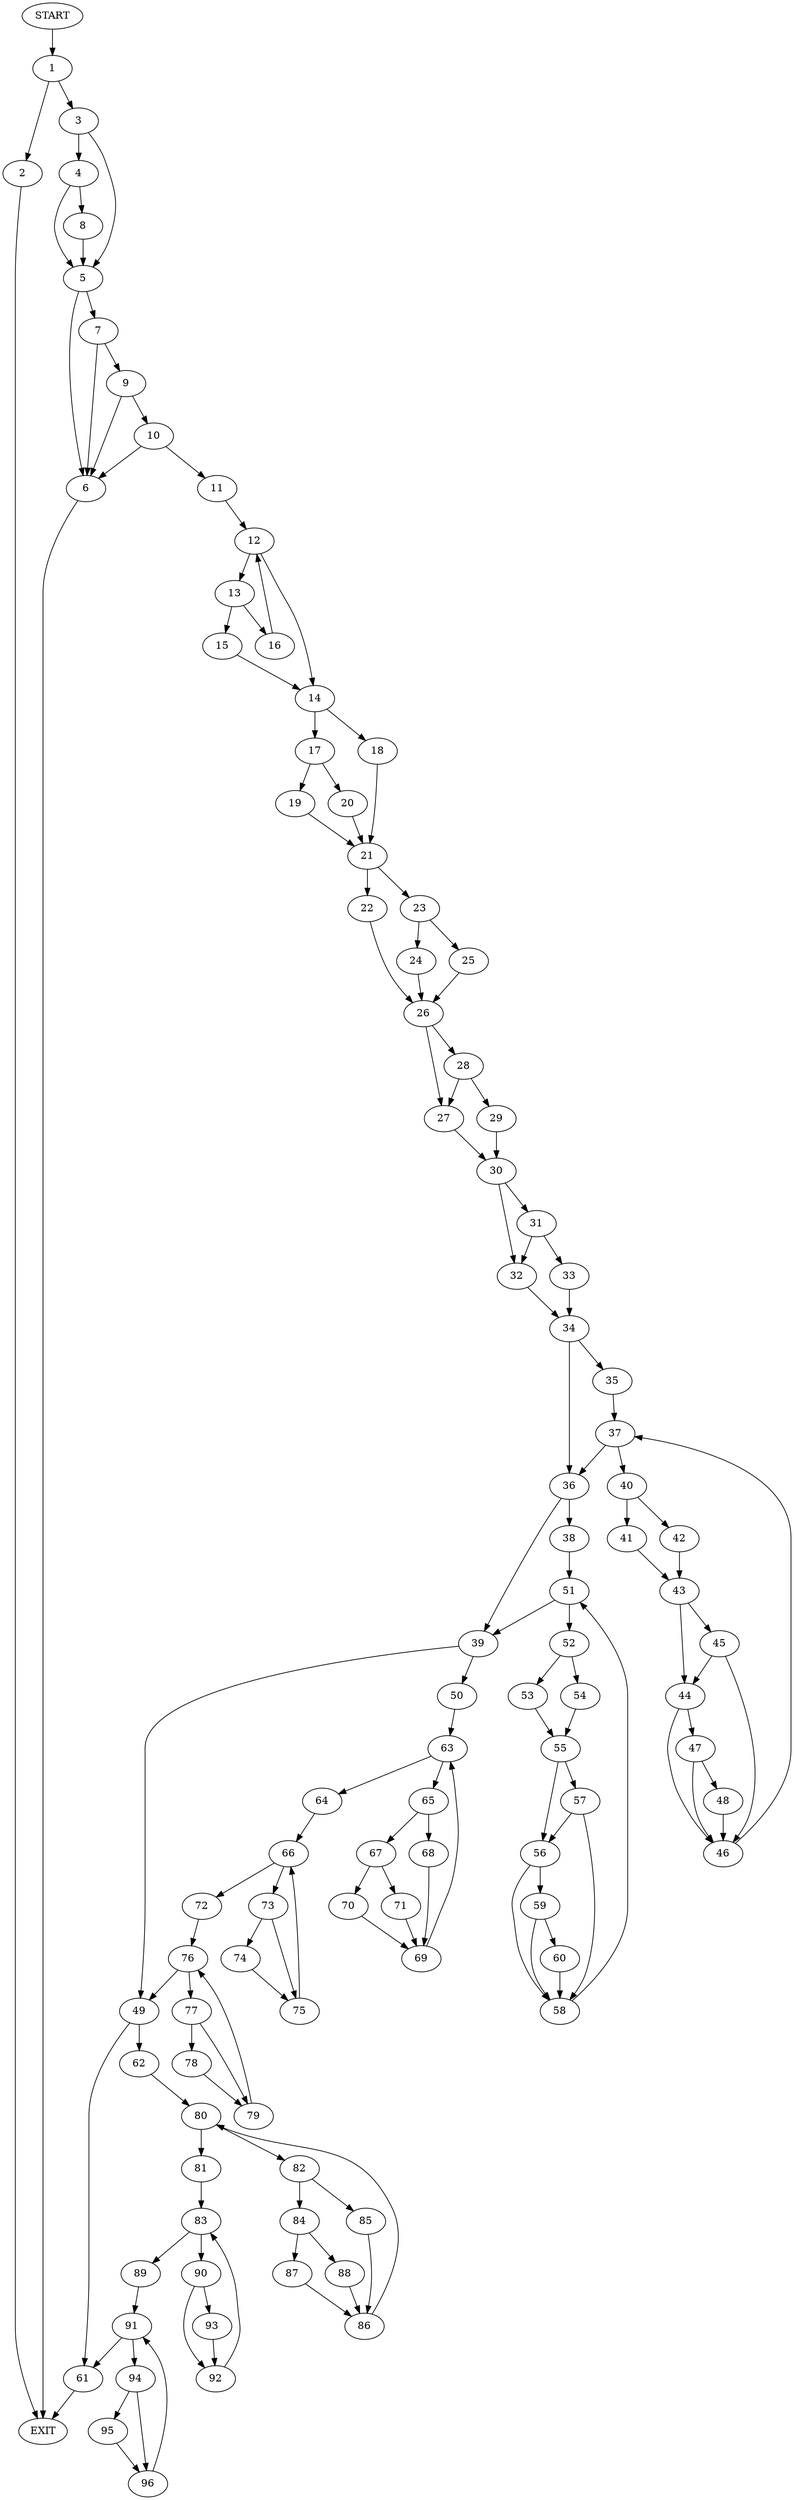 digraph {
0 [label="START"]
97 [label="EXIT"]
0 -> 1
1 -> 2
1 -> 3
3 -> 4
3 -> 5
2 -> 97
5 -> 6
5 -> 7
4 -> 8
4 -> 5
8 -> 5
6 -> 97
7 -> 6
7 -> 9
9 -> 6
9 -> 10
10 -> 6
10 -> 11
11 -> 12
12 -> 13
12 -> 14
13 -> 15
13 -> 16
14 -> 17
14 -> 18
16 -> 12
15 -> 14
17 -> 19
17 -> 20
18 -> 21
21 -> 22
21 -> 23
19 -> 21
20 -> 21
23 -> 24
23 -> 25
22 -> 26
26 -> 27
26 -> 28
25 -> 26
24 -> 26
28 -> 27
28 -> 29
27 -> 30
29 -> 30
30 -> 31
30 -> 32
31 -> 33
31 -> 32
32 -> 34
33 -> 34
34 -> 35
34 -> 36
35 -> 37
36 -> 38
36 -> 39
37 -> 40
37 -> 36
40 -> 41
40 -> 42
41 -> 43
42 -> 43
43 -> 44
43 -> 45
45 -> 44
45 -> 46
44 -> 47
44 -> 46
46 -> 37
47 -> 48
47 -> 46
48 -> 46
39 -> 49
39 -> 50
38 -> 51
51 -> 52
51 -> 39
52 -> 53
52 -> 54
53 -> 55
54 -> 55
55 -> 56
55 -> 57
57 -> 56
57 -> 58
56 -> 59
56 -> 58
58 -> 51
59 -> 58
59 -> 60
60 -> 58
49 -> 61
49 -> 62
50 -> 63
63 -> 64
63 -> 65
64 -> 66
65 -> 67
65 -> 68
68 -> 69
67 -> 70
67 -> 71
69 -> 63
70 -> 69
71 -> 69
66 -> 72
66 -> 73
73 -> 74
73 -> 75
72 -> 76
74 -> 75
75 -> 66
76 -> 49
76 -> 77
77 -> 78
77 -> 79
78 -> 79
79 -> 76
61 -> 97
62 -> 80
80 -> 81
80 -> 82
81 -> 83
82 -> 84
82 -> 85
85 -> 86
84 -> 87
84 -> 88
86 -> 80
87 -> 86
88 -> 86
83 -> 89
83 -> 90
89 -> 91
90 -> 92
90 -> 93
93 -> 92
92 -> 83
91 -> 61
91 -> 94
94 -> 95
94 -> 96
95 -> 96
96 -> 91
}
